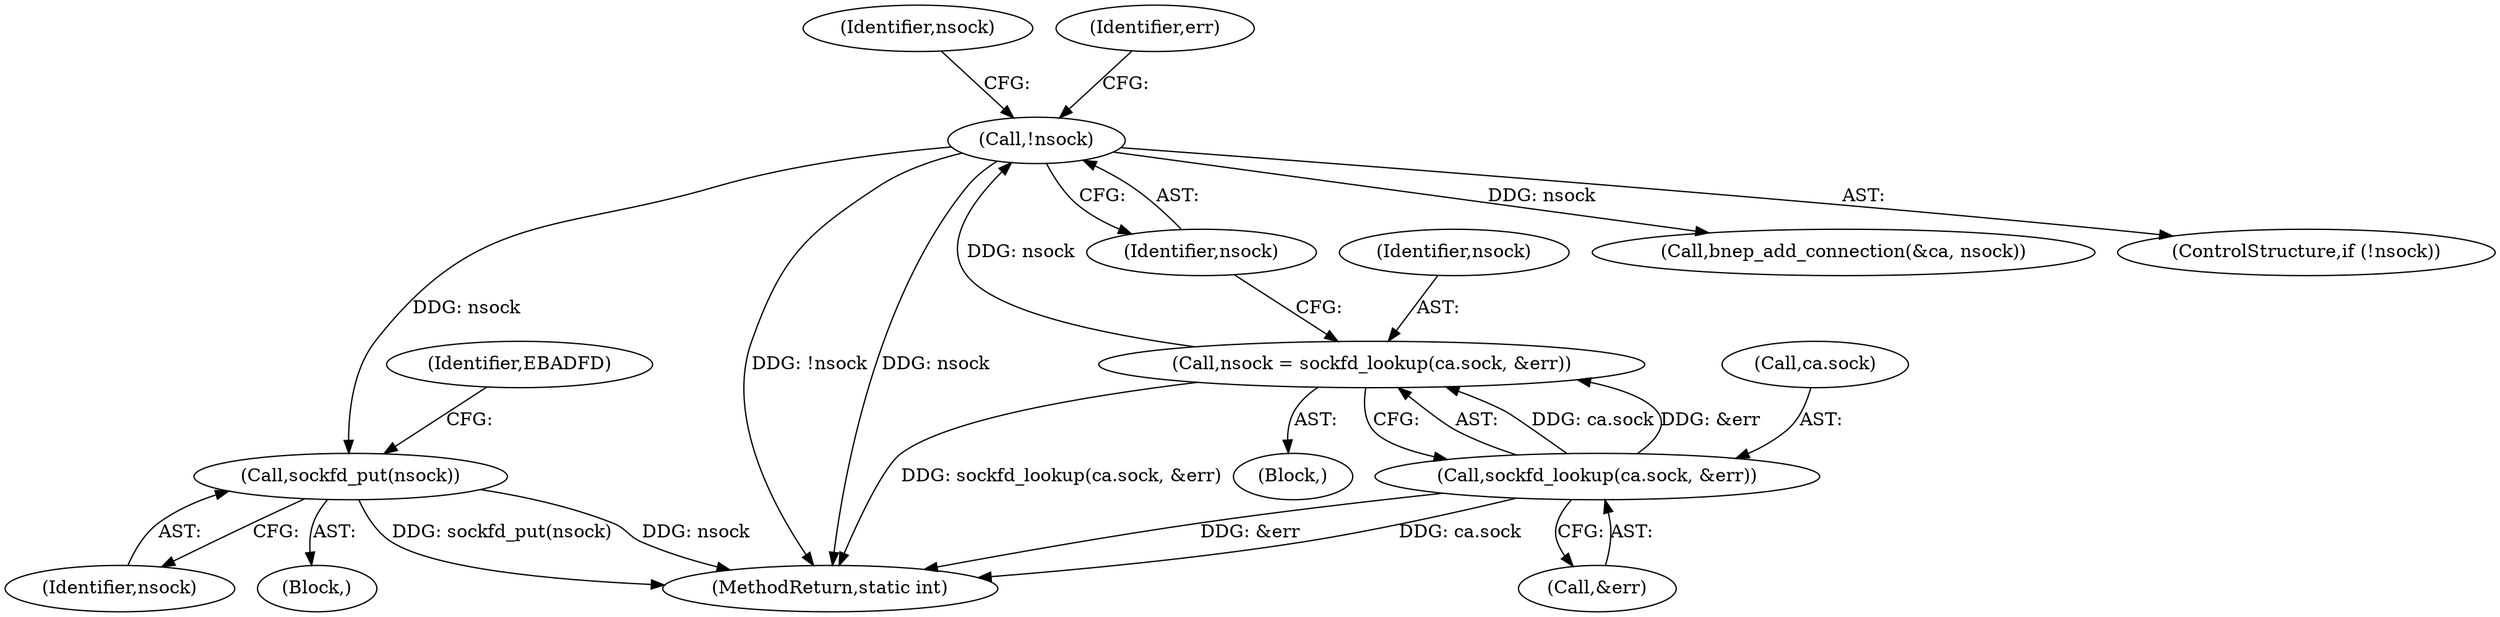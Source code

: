digraph "0_linux_43629f8f5ea32a998d06d1bb41eefa0e821ff573@pointer" {
"1000164" [label="(Call,sockfd_put(nsock))"];
"1000151" [label="(Call,!nsock)"];
"1000142" [label="(Call,nsock = sockfd_lookup(ca.sock, &err))"];
"1000144" [label="(Call,sockfd_lookup(ca.sock, &err))"];
"1000151" [label="(Call,!nsock)"];
"1000159" [label="(Identifier,nsock)"];
"1000145" [label="(Call,ca.sock)"];
"1000183" [label="(Call,bnep_add_connection(&ca, nsock))"];
"1000123" [label="(Block,)"];
"1000150" [label="(ControlStructure,if (!nsock))"];
"1000152" [label="(Identifier,nsock)"];
"1000148" [label="(Call,&err)"];
"1000163" [label="(Block,)"];
"1000164" [label="(Call,sockfd_put(nsock))"];
"1000165" [label="(Identifier,nsock)"];
"1000168" [label="(Identifier,EBADFD)"];
"1000306" [label="(MethodReturn,static int)"];
"1000144" [label="(Call,sockfd_lookup(ca.sock, &err))"];
"1000143" [label="(Identifier,nsock)"];
"1000142" [label="(Call,nsock = sockfd_lookup(ca.sock, &err))"];
"1000154" [label="(Identifier,err)"];
"1000164" -> "1000163"  [label="AST: "];
"1000164" -> "1000165"  [label="CFG: "];
"1000165" -> "1000164"  [label="AST: "];
"1000168" -> "1000164"  [label="CFG: "];
"1000164" -> "1000306"  [label="DDG: sockfd_put(nsock)"];
"1000164" -> "1000306"  [label="DDG: nsock"];
"1000151" -> "1000164"  [label="DDG: nsock"];
"1000151" -> "1000150"  [label="AST: "];
"1000151" -> "1000152"  [label="CFG: "];
"1000152" -> "1000151"  [label="AST: "];
"1000154" -> "1000151"  [label="CFG: "];
"1000159" -> "1000151"  [label="CFG: "];
"1000151" -> "1000306"  [label="DDG: !nsock"];
"1000151" -> "1000306"  [label="DDG: nsock"];
"1000142" -> "1000151"  [label="DDG: nsock"];
"1000151" -> "1000183"  [label="DDG: nsock"];
"1000142" -> "1000123"  [label="AST: "];
"1000142" -> "1000144"  [label="CFG: "];
"1000143" -> "1000142"  [label="AST: "];
"1000144" -> "1000142"  [label="AST: "];
"1000152" -> "1000142"  [label="CFG: "];
"1000142" -> "1000306"  [label="DDG: sockfd_lookup(ca.sock, &err)"];
"1000144" -> "1000142"  [label="DDG: ca.sock"];
"1000144" -> "1000142"  [label="DDG: &err"];
"1000144" -> "1000148"  [label="CFG: "];
"1000145" -> "1000144"  [label="AST: "];
"1000148" -> "1000144"  [label="AST: "];
"1000144" -> "1000306"  [label="DDG: &err"];
"1000144" -> "1000306"  [label="DDG: ca.sock"];
}
